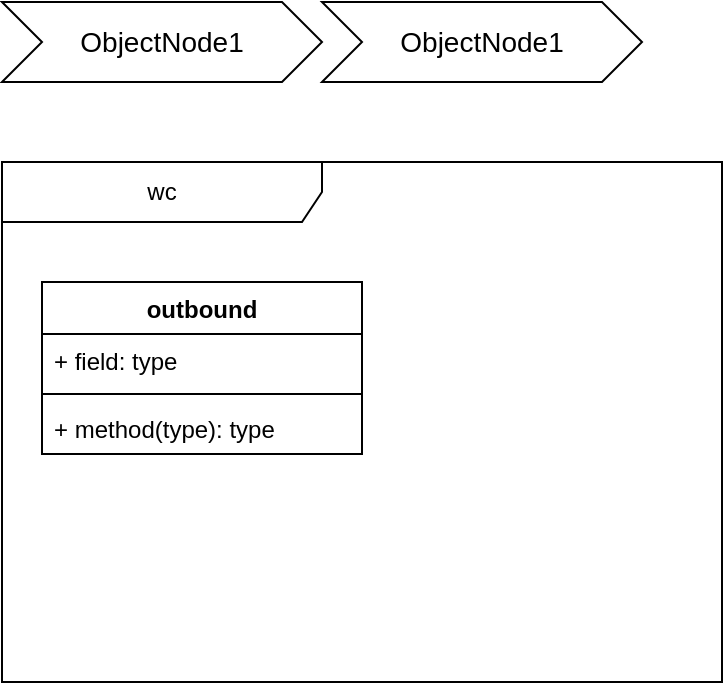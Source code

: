 <mxfile version="23.1.2" type="github">
  <diagram name="第 1 页" id="0CC0Ul4RlAMv-zaungZR">
    <mxGraphModel dx="954" dy="615" grid="1" gridSize="10" guides="1" tooltips="1" connect="1" arrows="1" fold="1" page="1" pageScale="1" pageWidth="827" pageHeight="1169" math="0" shadow="0">
      <root>
        <mxCell id="0" />
        <mxCell id="1" parent="0" />
        <mxCell id="mux5VgKATf72gFRlILF1-15" value="ObjectNode1" style="html=1;shape=mxgraph.infographic.ribbonSimple;notch1=20;notch2=20;align=center;verticalAlign=middle;fontSize=14;fontStyle=0;fillColor=#FFFFFF;whiteSpace=wrap;" vertex="1" parent="1">
          <mxGeometry x="40" y="220" width="160" height="40" as="geometry" />
        </mxCell>
        <mxCell id="mux5VgKATf72gFRlILF1-16" value="ObjectNode1" style="html=1;shape=mxgraph.infographic.ribbonSimple;notch1=20;notch2=20;align=center;verticalAlign=middle;fontSize=14;fontStyle=0;fillColor=#FFFFFF;whiteSpace=wrap;" vertex="1" parent="1">
          <mxGeometry x="200" y="220" width="160" height="40" as="geometry" />
        </mxCell>
        <mxCell id="mux5VgKATf72gFRlILF1-25" value="wc" style="shape=umlFrame;whiteSpace=wrap;html=1;pointerEvents=0;recursiveResize=0;container=1;collapsible=0;width=160;" vertex="1" parent="1">
          <mxGeometry x="40" y="300" width="360" height="260" as="geometry" />
        </mxCell>
        <mxCell id="mux5VgKATf72gFRlILF1-26" value="outbound" style="swimlane;fontStyle=1;align=center;verticalAlign=top;childLayout=stackLayout;horizontal=1;startSize=26;horizontalStack=0;resizeParent=1;resizeParentMax=0;resizeLast=0;collapsible=1;marginBottom=0;whiteSpace=wrap;html=1;" vertex="1" parent="mux5VgKATf72gFRlILF1-25">
          <mxGeometry x="20" y="60" width="160" height="86" as="geometry" />
        </mxCell>
        <mxCell id="mux5VgKATf72gFRlILF1-27" value="+ field: type" style="text;strokeColor=none;fillColor=none;align=left;verticalAlign=top;spacingLeft=4;spacingRight=4;overflow=hidden;rotatable=0;points=[[0,0.5],[1,0.5]];portConstraint=eastwest;whiteSpace=wrap;html=1;" vertex="1" parent="mux5VgKATf72gFRlILF1-26">
          <mxGeometry y="26" width="160" height="26" as="geometry" />
        </mxCell>
        <mxCell id="mux5VgKATf72gFRlILF1-28" value="" style="line;strokeWidth=1;fillColor=none;align=left;verticalAlign=middle;spacingTop=-1;spacingLeft=3;spacingRight=3;rotatable=0;labelPosition=right;points=[];portConstraint=eastwest;strokeColor=inherit;" vertex="1" parent="mux5VgKATf72gFRlILF1-26">
          <mxGeometry y="52" width="160" height="8" as="geometry" />
        </mxCell>
        <mxCell id="mux5VgKATf72gFRlILF1-29" value="+ method(type): type" style="text;strokeColor=none;fillColor=none;align=left;verticalAlign=top;spacingLeft=4;spacingRight=4;overflow=hidden;rotatable=0;points=[[0,0.5],[1,0.5]];portConstraint=eastwest;whiteSpace=wrap;html=1;" vertex="1" parent="mux5VgKATf72gFRlILF1-26">
          <mxGeometry y="60" width="160" height="26" as="geometry" />
        </mxCell>
      </root>
    </mxGraphModel>
  </diagram>
</mxfile>

